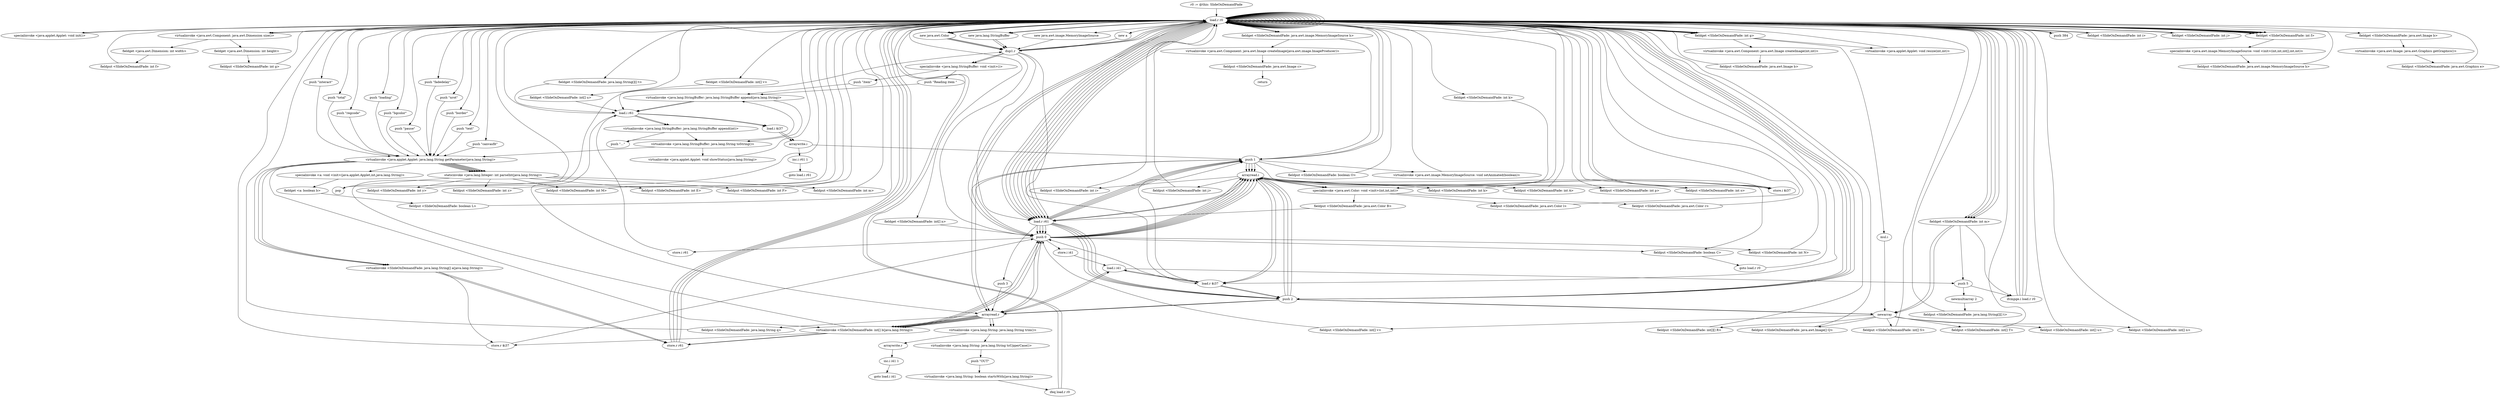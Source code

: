 digraph "" {
    "r0 := @this: SlideOnDemandFade"
    "load.r r0"
    "r0 := @this: SlideOnDemandFade"->"load.r r0";
    "specialinvoke <java.applet.Applet: void init()>"
    "load.r r0"->"specialinvoke <java.applet.Applet: void init()>";
    "specialinvoke <java.applet.Applet: void init()>"->"load.r r0";
    "load.r r0"->"load.r r0";
    "virtualinvoke <java.awt.Component: java.awt.Dimension size()>"
    "load.r r0"->"virtualinvoke <java.awt.Component: java.awt.Dimension size()>";
    "fieldget <java.awt.Dimension: int width>"
    "virtualinvoke <java.awt.Component: java.awt.Dimension size()>"->"fieldget <java.awt.Dimension: int width>";
    "fieldput <SlideOnDemandFade: int f>"
    "fieldget <java.awt.Dimension: int width>"->"fieldput <SlideOnDemandFade: int f>";
    "fieldput <SlideOnDemandFade: int f>"->"load.r r0";
    "load.r r0"->"load.r r0";
    "load.r r0"->"virtualinvoke <java.awt.Component: java.awt.Dimension size()>";
    "fieldget <java.awt.Dimension: int height>"
    "virtualinvoke <java.awt.Component: java.awt.Dimension size()>"->"fieldget <java.awt.Dimension: int height>";
    "fieldput <SlideOnDemandFade: int g>"
    "fieldget <java.awt.Dimension: int height>"->"fieldput <SlideOnDemandFade: int g>";
    "fieldput <SlideOnDemandFade: int g>"->"load.r r0";
    "new a"
    "load.r r0"->"new a";
    "dup1.r"
    "new a"->"dup1.r";
    "dup1.r"->"load.r r0";
    "push 384"
    "load.r r0"->"push 384";
    "push 384"->"load.r r0";
    "push \"regcode\""
    "load.r r0"->"push \"regcode\"";
    "virtualinvoke <java.applet.Applet: java.lang.String getParameter(java.lang.String)>"
    "push \"regcode\""->"virtualinvoke <java.applet.Applet: java.lang.String getParameter(java.lang.String)>";
    "specialinvoke <a: void <init>(java.applet.Applet,int,java.lang.String)>"
    "virtualinvoke <java.applet.Applet: java.lang.String getParameter(java.lang.String)>"->"specialinvoke <a: void <init>(java.applet.Applet,int,java.lang.String)>";
    "fieldget <a: boolean b>"
    "specialinvoke <a: void <init>(java.applet.Applet,int,java.lang.String)>"->"fieldget <a: boolean b>";
    "fieldput <SlideOnDemandFade: boolean L>"
    "fieldget <a: boolean b>"->"fieldput <SlideOnDemandFade: boolean L>";
    "fieldput <SlideOnDemandFade: boolean L>"->"load.r r0";
    "push \"loading\""
    "load.r r0"->"push \"loading\"";
    "push \"loading\""->"virtualinvoke <java.applet.Applet: java.lang.String getParameter(java.lang.String)>";
    "staticinvoke <java.lang.Integer: int parseInt(java.lang.String)>"
    "virtualinvoke <java.applet.Applet: java.lang.String getParameter(java.lang.String)>"->"staticinvoke <java.lang.Integer: int parseInt(java.lang.String)>";
    "pop"
    "staticinvoke <java.lang.Integer: int parseInt(java.lang.String)>"->"pop";
    "pop"->"load.r r0";
    "load.r r0"->"load.r r0";
    "push \"bgcolor\""
    "load.r r0"->"push \"bgcolor\"";
    "push \"bgcolor\""->"virtualinvoke <java.applet.Applet: java.lang.String getParameter(java.lang.String)>";
    "virtualinvoke <SlideOnDemandFade: int[] b(java.lang.String)>"
    "virtualinvoke <java.applet.Applet: java.lang.String getParameter(java.lang.String)>"->"virtualinvoke <SlideOnDemandFade: int[] b(java.lang.String)>";
    "store.r r61"
    "virtualinvoke <SlideOnDemandFade: int[] b(java.lang.String)>"->"store.r r61";
    "store.r r61"->"load.r r0";
    "load.r r61"
    "load.r r0"->"load.r r61";
    "push 0"
    "load.r r61"->"push 0";
    "arrayread.i"
    "push 0"->"arrayread.i";
    "fieldput <SlideOnDemandFade: int i>"
    "arrayread.i"->"fieldput <SlideOnDemandFade: int i>";
    "fieldput <SlideOnDemandFade: int i>"->"load.r r0";
    "load.r r0"->"load.r r61";
    "push 1"
    "load.r r61"->"push 1";
    "push 1"->"arrayread.i";
    "fieldput <SlideOnDemandFade: int j>"
    "arrayread.i"->"fieldput <SlideOnDemandFade: int j>";
    "fieldput <SlideOnDemandFade: int j>"->"load.r r0";
    "load.r r0"->"load.r r61";
    "push 2"
    "load.r r61"->"push 2";
    "push 2"->"arrayread.i";
    "fieldput <SlideOnDemandFade: int k>"
    "arrayread.i"->"fieldput <SlideOnDemandFade: int k>";
    "fieldput <SlideOnDemandFade: int k>"->"load.r r0";
    "new java.awt.Color"
    "load.r r0"->"new java.awt.Color";
    "new java.awt.Color"->"dup1.r";
    "dup1.r"->"load.r r0";
    "fieldget <SlideOnDemandFade: int i>"
    "load.r r0"->"fieldget <SlideOnDemandFade: int i>";
    "fieldget <SlideOnDemandFade: int i>"->"load.r r0";
    "fieldget <SlideOnDemandFade: int j>"
    "load.r r0"->"fieldget <SlideOnDemandFade: int j>";
    "fieldget <SlideOnDemandFade: int j>"->"load.r r0";
    "fieldget <SlideOnDemandFade: int k>"
    "load.r r0"->"fieldget <SlideOnDemandFade: int k>";
    "specialinvoke <java.awt.Color: void <init>(int,int,int)>"
    "fieldget <SlideOnDemandFade: int k>"->"specialinvoke <java.awt.Color: void <init>(int,int,int)>";
    "fieldput <SlideOnDemandFade: java.awt.Color l>"
    "specialinvoke <java.awt.Color: void <init>(int,int,int)>"->"fieldput <SlideOnDemandFade: java.awt.Color l>";
    "fieldput <SlideOnDemandFade: java.awt.Color l>"->"load.r r0";
    "load.r r0"->"load.r r0";
    "push \"pause\""
    "load.r r0"->"push \"pause\"";
    "push \"pause\""->"virtualinvoke <java.applet.Applet: java.lang.String getParameter(java.lang.String)>";
    "virtualinvoke <java.applet.Applet: java.lang.String getParameter(java.lang.String)>"->"staticinvoke <java.lang.Integer: int parseInt(java.lang.String)>";
    "fieldput <SlideOnDemandFade: int y>"
    "staticinvoke <java.lang.Integer: int parseInt(java.lang.String)>"->"fieldput <SlideOnDemandFade: int y>";
    "fieldput <SlideOnDemandFade: int y>"->"load.r r0";
    "load.r r0"->"load.r r0";
    "push \"fadedelay\""
    "load.r r0"->"push \"fadedelay\"";
    "push \"fadedelay\""->"virtualinvoke <java.applet.Applet: java.lang.String getParameter(java.lang.String)>";
    "virtualinvoke <java.applet.Applet: java.lang.String getParameter(java.lang.String)>"->"staticinvoke <java.lang.Integer: int parseInt(java.lang.String)>";
    "fieldput <SlideOnDemandFade: int z>"
    "staticinvoke <java.lang.Integer: int parseInt(java.lang.String)>"->"fieldput <SlideOnDemandFade: int z>";
    "fieldput <SlideOnDemandFade: int z>"->"load.r r0";
    "load.r r0"->"load.r r0";
    "push \"nrot\""
    "load.r r0"->"push \"nrot\"";
    "push \"nrot\""->"virtualinvoke <java.applet.Applet: java.lang.String getParameter(java.lang.String)>";
    "virtualinvoke <java.applet.Applet: java.lang.String getParameter(java.lang.String)>"->"staticinvoke <java.lang.Integer: int parseInt(java.lang.String)>";
    "fieldput <SlideOnDemandFade: int M>"
    "staticinvoke <java.lang.Integer: int parseInt(java.lang.String)>"->"fieldput <SlideOnDemandFade: int M>";
    "fieldput <SlideOnDemandFade: int M>"->"load.r r0";
    "load.r r0"->"push 0";
    "fieldput <SlideOnDemandFade: int N>"
    "push 0"->"fieldput <SlideOnDemandFade: int N>";
    "fieldput <SlideOnDemandFade: int N>"->"load.r r0";
    "load.r r0"->"push 1";
    "fieldput <SlideOnDemandFade: boolean O>"
    "push 1"->"fieldput <SlideOnDemandFade: boolean O>";
    "fieldput <SlideOnDemandFade: boolean O>"->"load.r r0";
    "load.r r0"->"load.r r0";
    "push \"border\""
    "load.r r0"->"push \"border\"";
    "push \"border\""->"virtualinvoke <java.applet.Applet: java.lang.String getParameter(java.lang.String)>";
    "virtualinvoke <SlideOnDemandFade: java.lang.String[] a(java.lang.String)>"
    "virtualinvoke <java.applet.Applet: java.lang.String getParameter(java.lang.String)>"->"virtualinvoke <SlideOnDemandFade: java.lang.String[] a(java.lang.String)>";
    "virtualinvoke <SlideOnDemandFade: java.lang.String[] a(java.lang.String)>"->"store.r r61";
    "store.r r61"->"load.r r0";
    "load.r r0"->"load.r r0";
    "load.r r0"->"load.r r61";
    "load.r r61"->"push 0";
    "arrayread.r"
    "push 0"->"arrayread.r";
    "arrayread.r"->"virtualinvoke <SlideOnDemandFade: int[] b(java.lang.String)>";
    "virtualinvoke <SlideOnDemandFade: int[] b(java.lang.String)>"->"push 0";
    "push 0"->"arrayread.i";
    "fieldput <SlideOnDemandFade: int A>"
    "arrayread.i"->"fieldput <SlideOnDemandFade: int A>";
    "fieldput <SlideOnDemandFade: int A>"->"load.r r0";
    "load.r r0"->"load.r r61";
    "load.r r61"->"push 1";
    "push 1"->"arrayread.r";
    "arrayread.r"->"virtualinvoke <SlideOnDemandFade: int[] b(java.lang.String)>";
    "store.r $i37"
    "virtualinvoke <SlideOnDemandFade: int[] b(java.lang.String)>"->"store.r $i37";
    "store.r $i37"->"load.r r0";
    "load.r r0"->"new java.awt.Color";
    "new java.awt.Color"->"dup1.r";
    "load.r $i37"
    "dup1.r"->"load.r $i37";
    "load.r $i37"->"push 0";
    "push 0"->"arrayread.i";
    "arrayread.i"->"load.r $i37";
    "load.r $i37"->"push 1";
    "push 1"->"arrayread.i";
    "arrayread.i"->"load.r $i37";
    "load.r $i37"->"push 2";
    "push 2"->"arrayread.i";
    "arrayread.i"->"specialinvoke <java.awt.Color: void <init>(int,int,int)>";
    "fieldput <SlideOnDemandFade: java.awt.Color B>"
    "specialinvoke <java.awt.Color: void <init>(int,int,int)>"->"fieldput <SlideOnDemandFade: java.awt.Color B>";
    "fieldput <SlideOnDemandFade: java.awt.Color B>"->"load.r r61";
    "load.r r61"->"push 2";
    "push 2"->"arrayread.r";
    "virtualinvoke <java.lang.String: java.lang.String trim()>"
    "arrayread.r"->"virtualinvoke <java.lang.String: java.lang.String trim()>";
    "virtualinvoke <java.lang.String: java.lang.String toUpperCase()>"
    "virtualinvoke <java.lang.String: java.lang.String trim()>"->"virtualinvoke <java.lang.String: java.lang.String toUpperCase()>";
    "push \"OUT\""
    "virtualinvoke <java.lang.String: java.lang.String toUpperCase()>"->"push \"OUT\"";
    "virtualinvoke <java.lang.String: boolean startsWith(java.lang.String)>"
    "push \"OUT\""->"virtualinvoke <java.lang.String: boolean startsWith(java.lang.String)>";
    "ifeq load.r r0"
    "virtualinvoke <java.lang.String: boolean startsWith(java.lang.String)>"->"ifeq load.r r0";
    "ifeq load.r r0"->"load.r r0";
    "load.r r0"->"push 1";
    "fieldput <SlideOnDemandFade: boolean C>"
    "push 1"->"fieldput <SlideOnDemandFade: boolean C>";
    "goto load.r r0"
    "fieldput <SlideOnDemandFade: boolean C>"->"goto load.r r0";
    "goto load.r r0"->"load.r r0";
    "load.r r0"->"load.r r0";
    "push \"text\""
    "load.r r0"->"push \"text\"";
    "push \"text\""->"virtualinvoke <java.applet.Applet: java.lang.String getParameter(java.lang.String)>";
    "virtualinvoke <java.applet.Applet: java.lang.String getParameter(java.lang.String)>"->"virtualinvoke <SlideOnDemandFade: java.lang.String[] a(java.lang.String)>";
    "virtualinvoke <SlideOnDemandFade: java.lang.String[] a(java.lang.String)>"->"store.r r61";
    "store.r r61"->"load.r r0";
    "load.r r0"->"load.r r61";
    "load.r r61"->"push 0";
    "push 0"->"arrayread.r";
    "fieldput <SlideOnDemandFade: java.lang.String q>"
    "arrayread.r"->"fieldput <SlideOnDemandFade: java.lang.String q>";
    "fieldput <SlideOnDemandFade: java.lang.String q>"->"load.r r0";
    "load.r r0"->"load.r r0";
    "load.r r0"->"load.r r61";
    "load.r r61"->"push 1";
    "push 1"->"arrayread.r";
    "arrayread.r"->"virtualinvoke <SlideOnDemandFade: int[] b(java.lang.String)>";
    "virtualinvoke <SlideOnDemandFade: int[] b(java.lang.String)>"->"push 0";
    "push 0"->"arrayread.i";
    "fieldput <SlideOnDemandFade: int p>"
    "arrayread.i"->"fieldput <SlideOnDemandFade: int p>";
    "fieldput <SlideOnDemandFade: int p>"->"load.r r0";
    "load.r r0"->"load.r r0";
    "load.r r0"->"load.r r61";
    "load.r r61"->"push 2";
    "push 2"->"arrayread.r";
    "arrayread.r"->"virtualinvoke <SlideOnDemandFade: int[] b(java.lang.String)>";
    "virtualinvoke <SlideOnDemandFade: int[] b(java.lang.String)>"->"push 0";
    "push 0"->"arrayread.i";
    "fieldput <SlideOnDemandFade: int o>"
    "arrayread.i"->"fieldput <SlideOnDemandFade: int o>";
    "fieldput <SlideOnDemandFade: int o>"->"load.r r0";
    "load.r r0"->"load.r r61";
    "push 3"
    "load.r r61"->"push 3";
    "push 3"->"arrayread.r";
    "arrayread.r"->"virtualinvoke <SlideOnDemandFade: int[] b(java.lang.String)>";
    "virtualinvoke <SlideOnDemandFade: int[] b(java.lang.String)>"->"store.r r61";
    "store.r r61"->"load.r r0";
    "load.r r0"->"new java.awt.Color";
    "new java.awt.Color"->"dup1.r";
    "dup1.r"->"load.r r61";
    "load.r r61"->"push 0";
    "push 0"->"arrayread.i";
    "arrayread.i"->"load.r r61";
    "load.r r61"->"push 1";
    "push 1"->"arrayread.i";
    "arrayread.i"->"load.r r61";
    "load.r r61"->"push 2";
    "push 2"->"arrayread.i";
    "arrayread.i"->"specialinvoke <java.awt.Color: void <init>(int,int,int)>";
    "fieldput <SlideOnDemandFade: java.awt.Color r>"
    "specialinvoke <java.awt.Color: void <init>(int,int,int)>"->"fieldput <SlideOnDemandFade: java.awt.Color r>";
    "fieldput <SlideOnDemandFade: java.awt.Color r>"->"load.r r0";
    "load.r r0"->"load.r r0";
    "push \"canvasfit\""
    "load.r r0"->"push \"canvasfit\"";
    "push \"canvasfit\""->"virtualinvoke <java.applet.Applet: java.lang.String getParameter(java.lang.String)>";
    "virtualinvoke <java.applet.Applet: java.lang.String getParameter(java.lang.String)>"->"staticinvoke <java.lang.Integer: int parseInt(java.lang.String)>";
    "fieldput <SlideOnDemandFade: int E>"
    "staticinvoke <java.lang.Integer: int parseInt(java.lang.String)>"->"fieldput <SlideOnDemandFade: int E>";
    "fieldput <SlideOnDemandFade: int E>"->"load.r r0";
    "load.r r0"->"load.r r0";
    "push \"interact\""
    "load.r r0"->"push \"interact\"";
    "push \"interact\""->"virtualinvoke <java.applet.Applet: java.lang.String getParameter(java.lang.String)>";
    "virtualinvoke <java.applet.Applet: java.lang.String getParameter(java.lang.String)>"->"staticinvoke <java.lang.Integer: int parseInt(java.lang.String)>";
    "fieldput <SlideOnDemandFade: int F>"
    "staticinvoke <java.lang.Integer: int parseInt(java.lang.String)>"->"fieldput <SlideOnDemandFade: int F>";
    "fieldput <SlideOnDemandFade: int F>"->"load.r r0";
    "load.r r0"->"load.r r0";
    "push \"total\""
    "load.r r0"->"push \"total\"";
    "push \"total\""->"virtualinvoke <java.applet.Applet: java.lang.String getParameter(java.lang.String)>";
    "virtualinvoke <java.applet.Applet: java.lang.String getParameter(java.lang.String)>"->"staticinvoke <java.lang.Integer: int parseInt(java.lang.String)>";
    "fieldput <SlideOnDemandFade: int m>"
    "staticinvoke <java.lang.Integer: int parseInt(java.lang.String)>"->"fieldput <SlideOnDemandFade: int m>";
    "fieldput <SlideOnDemandFade: int m>"->"load.r r0";
    "load.r r0"->"push 2";
    "newarray"
    "push 2"->"newarray";
    "fieldput <SlideOnDemandFade: int[][] R>"
    "newarray"->"fieldput <SlideOnDemandFade: int[][] R>";
    "fieldput <SlideOnDemandFade: int[][] R>"->"load.r r0";
    "load.r r0"->"push 2";
    "push 2"->"newarray";
    "fieldput <SlideOnDemandFade: java.awt.Image[] Q>"
    "newarray"->"fieldput <SlideOnDemandFade: java.awt.Image[] Q>";
    "fieldput <SlideOnDemandFade: java.awt.Image[] Q>"->"load.r r0";
    "load.r r0"->"push 2";
    "push 2"->"newarray";
    "fieldput <SlideOnDemandFade: int[] S>"
    "newarray"->"fieldput <SlideOnDemandFade: int[] S>";
    "fieldput <SlideOnDemandFade: int[] S>"->"load.r r0";
    "load.r r0"->"push 2";
    "push 2"->"newarray";
    "fieldput <SlideOnDemandFade: int[] T>"
    "newarray"->"fieldput <SlideOnDemandFade: int[] T>";
    "fieldput <SlideOnDemandFade: int[] T>"->"load.r r0";
    "load.r r0"->"load.r r0";
    "fieldget <SlideOnDemandFade: int m>"
    "load.r r0"->"fieldget <SlideOnDemandFade: int m>";
    "push 5"
    "fieldget <SlideOnDemandFade: int m>"->"push 5";
    "newmultiarray 2"
    "push 5"->"newmultiarray 2";
    "fieldput <SlideOnDemandFade: java.lang.String[][] t>"
    "newmultiarray 2"->"fieldput <SlideOnDemandFade: java.lang.String[][] t>";
    "fieldput <SlideOnDemandFade: java.lang.String[][] t>"->"load.r r0";
    "load.r r0"->"load.r r0";
    "load.r r0"->"fieldget <SlideOnDemandFade: int m>";
    "fieldget <SlideOnDemandFade: int m>"->"newarray";
    "fieldput <SlideOnDemandFade: int[] u>"
    "newarray"->"fieldput <SlideOnDemandFade: int[] u>";
    "fieldput <SlideOnDemandFade: int[] u>"->"load.r r0";
    "load.r r0"->"load.r r0";
    "load.r r0"->"fieldget <SlideOnDemandFade: int m>";
    "fieldget <SlideOnDemandFade: int m>"->"newarray";
    "fieldput <SlideOnDemandFade: int[] v>"
    "newarray"->"fieldput <SlideOnDemandFade: int[] v>";
    "fieldput <SlideOnDemandFade: int[] v>"->"push 0";
    "store.i r61"
    "push 0"->"store.i r61";
    "load.i r61"
    "store.i r61"->"load.i r61";
    "load.i r61"->"load.r r0";
    "load.r r0"->"fieldget <SlideOnDemandFade: int m>";
    "ifcmpge.i load.r r0"
    "fieldget <SlideOnDemandFade: int m>"->"ifcmpge.i load.r r0";
    "ifcmpge.i load.r r0"->"load.r r0";
    "new java.lang.StringBuffer"
    "load.r r0"->"new java.lang.StringBuffer";
    "new java.lang.StringBuffer"->"dup1.r";
    "specialinvoke <java.lang.StringBuffer: void <init>()>"
    "dup1.r"->"specialinvoke <java.lang.StringBuffer: void <init>()>";
    "push \"Reading item \""
    "specialinvoke <java.lang.StringBuffer: void <init>()>"->"push \"Reading item \"";
    "virtualinvoke <java.lang.StringBuffer: java.lang.StringBuffer append(java.lang.String)>"
    "push \"Reading item \""->"virtualinvoke <java.lang.StringBuffer: java.lang.StringBuffer append(java.lang.String)>";
    "virtualinvoke <java.lang.StringBuffer: java.lang.StringBuffer append(java.lang.String)>"->"load.i r61";
    "virtualinvoke <java.lang.StringBuffer: java.lang.StringBuffer append(int)>"
    "load.i r61"->"virtualinvoke <java.lang.StringBuffer: java.lang.StringBuffer append(int)>";
    "push \"...\""
    "virtualinvoke <java.lang.StringBuffer: java.lang.StringBuffer append(int)>"->"push \"...\"";
    "push \"...\""->"virtualinvoke <java.lang.StringBuffer: java.lang.StringBuffer append(java.lang.String)>";
    "virtualinvoke <java.lang.StringBuffer: java.lang.String toString()>"
    "virtualinvoke <java.lang.StringBuffer: java.lang.StringBuffer append(java.lang.String)>"->"virtualinvoke <java.lang.StringBuffer: java.lang.String toString()>";
    "virtualinvoke <java.applet.Applet: void showStatus(java.lang.String)>"
    "virtualinvoke <java.lang.StringBuffer: java.lang.String toString()>"->"virtualinvoke <java.applet.Applet: void showStatus(java.lang.String)>";
    "virtualinvoke <java.applet.Applet: void showStatus(java.lang.String)>"->"load.r r0";
    "load.r r0"->"load.r r0";
    "load.r r0"->"new java.lang.StringBuffer";
    "new java.lang.StringBuffer"->"dup1.r";
    "dup1.r"->"specialinvoke <java.lang.StringBuffer: void <init>()>";
    "push \"item\""
    "specialinvoke <java.lang.StringBuffer: void <init>()>"->"push \"item\"";
    "push \"item\""->"virtualinvoke <java.lang.StringBuffer: java.lang.StringBuffer append(java.lang.String)>";
    "virtualinvoke <java.lang.StringBuffer: java.lang.StringBuffer append(java.lang.String)>"->"load.i r61";
    "load.i r61"->"virtualinvoke <java.lang.StringBuffer: java.lang.StringBuffer append(int)>";
    "virtualinvoke <java.lang.StringBuffer: java.lang.StringBuffer append(int)>"->"virtualinvoke <java.lang.StringBuffer: java.lang.String toString()>";
    "virtualinvoke <java.lang.StringBuffer: java.lang.String toString()>"->"virtualinvoke <java.applet.Applet: java.lang.String getParameter(java.lang.String)>";
    "virtualinvoke <java.applet.Applet: java.lang.String getParameter(java.lang.String)>"->"virtualinvoke <SlideOnDemandFade: java.lang.String[] a(java.lang.String)>";
    "virtualinvoke <SlideOnDemandFade: java.lang.String[] a(java.lang.String)>"->"store.r $i37";
    "store.r $i37"->"push 0";
    "store.i i41"
    "push 0"->"store.i i41";
    "load.i i41"
    "store.i i41"->"load.i i41";
    "load.i i41"->"push 5";
    "push 5"->"ifcmpge.i load.r r0";
    "ifcmpge.i load.r r0"->"load.r r0";
    "fieldget <SlideOnDemandFade: java.lang.String[][] t>"
    "load.r r0"->"fieldget <SlideOnDemandFade: java.lang.String[][] t>";
    "fieldget <SlideOnDemandFade: java.lang.String[][] t>"->"load.i r61";
    "load.i r61"->"arrayread.r";
    "arrayread.r"->"load.i i41";
    "load.i i41"->"load.r $i37";
    "load.r $i37"->"load.i i41";
    "load.i i41"->"arrayread.r";
    "arrayread.r"->"virtualinvoke <java.lang.String: java.lang.String trim()>";
    "arraywrite.r"
    "virtualinvoke <java.lang.String: java.lang.String trim()>"->"arraywrite.r";
    "inc.i i41 1"
    "arraywrite.r"->"inc.i i41 1";
    "goto load.i i41"
    "inc.i i41 1"->"goto load.i i41";
    "ifcmpge.i load.r r0"->"load.r r0";
    "load.r r0"->"load.r $i37";
    "load.r $i37"->"push 2";
    "push 2"->"arrayread.r";
    "arrayread.r"->"virtualinvoke <SlideOnDemandFade: int[] b(java.lang.String)>";
    "virtualinvoke <SlideOnDemandFade: int[] b(java.lang.String)>"->"dup1.r";
    "dup1.r"->"push 0";
    "push 0"->"arrayread.i";
    "store.i $i37"
    "arrayread.i"->"store.i $i37";
    "store.i $i37"->"load.r r0";
    "fieldget <SlideOnDemandFade: int[] u>"
    "load.r r0"->"fieldget <SlideOnDemandFade: int[] u>";
    "fieldget <SlideOnDemandFade: int[] u>"->"load.i r61";
    "load.i $i37"
    "load.i r61"->"load.i $i37";
    "arraywrite.i"
    "load.i $i37"->"arraywrite.i";
    "arraywrite.i"->"push 1";
    "push 1"->"arrayread.i";
    "arrayread.i"->"store.i $i37";
    "store.i $i37"->"load.r r0";
    "fieldget <SlideOnDemandFade: int[] v>"
    "load.r r0"->"fieldget <SlideOnDemandFade: int[] v>";
    "fieldget <SlideOnDemandFade: int[] v>"->"load.i r61";
    "load.i r61"->"load.i $i37";
    "load.i $i37"->"arraywrite.i";
    "inc.i r61 1"
    "arraywrite.i"->"inc.i r61 1";
    "goto load.i r61"
    "inc.i r61 1"->"goto load.i r61";
    "ifcmpge.i load.r r0"->"load.r r0";
    "load.r r0"->"load.r r0";
    "fieldget <SlideOnDemandFade: int f>"
    "load.r r0"->"fieldget <SlideOnDemandFade: int f>";
    "fieldget <SlideOnDemandFade: int f>"->"load.r r0";
    "fieldget <SlideOnDemandFade: int g>"
    "load.r r0"->"fieldget <SlideOnDemandFade: int g>";
    "virtualinvoke <java.applet.Applet: void resize(int,int)>"
    "fieldget <SlideOnDemandFade: int g>"->"virtualinvoke <java.applet.Applet: void resize(int,int)>";
    "virtualinvoke <java.applet.Applet: void resize(int,int)>"->"load.r r0";
    "load.r r0"->"load.r r0";
    "load.r r0"->"load.r r0";
    "load.r r0"->"fieldget <SlideOnDemandFade: int f>";
    "fieldget <SlideOnDemandFade: int f>"->"load.r r0";
    "load.r r0"->"fieldget <SlideOnDemandFade: int g>";
    "virtualinvoke <java.awt.Component: java.awt.Image createImage(int,int)>"
    "fieldget <SlideOnDemandFade: int g>"->"virtualinvoke <java.awt.Component: java.awt.Image createImage(int,int)>";
    "fieldput <SlideOnDemandFade: java.awt.Image b>"
    "virtualinvoke <java.awt.Component: java.awt.Image createImage(int,int)>"->"fieldput <SlideOnDemandFade: java.awt.Image b>";
    "fieldput <SlideOnDemandFade: java.awt.Image b>"->"load.r r0";
    "load.r r0"->"load.r r0";
    "fieldget <SlideOnDemandFade: java.awt.Image b>"
    "load.r r0"->"fieldget <SlideOnDemandFade: java.awt.Image b>";
    "virtualinvoke <java.awt.Image: java.awt.Graphics getGraphics()>"
    "fieldget <SlideOnDemandFade: java.awt.Image b>"->"virtualinvoke <java.awt.Image: java.awt.Graphics getGraphics()>";
    "fieldput <SlideOnDemandFade: java.awt.Graphics e>"
    "virtualinvoke <java.awt.Image: java.awt.Graphics getGraphics()>"->"fieldput <SlideOnDemandFade: java.awt.Graphics e>";
    "fieldput <SlideOnDemandFade: java.awt.Graphics e>"->"load.r r0";
    "load.r r0"->"load.r r0";
    "load.r r0"->"fieldget <SlideOnDemandFade: int f>";
    "fieldget <SlideOnDemandFade: int f>"->"load.r r0";
    "load.r r0"->"fieldget <SlideOnDemandFade: int g>";
    "mul.i"
    "fieldget <SlideOnDemandFade: int g>"->"mul.i";
    "mul.i"->"newarray";
    "fieldput <SlideOnDemandFade: int[] n>"
    "newarray"->"fieldput <SlideOnDemandFade: int[] n>";
    "fieldput <SlideOnDemandFade: int[] n>"->"load.r r0";
    "new java.awt.image.MemoryImageSource"
    "load.r r0"->"new java.awt.image.MemoryImageSource";
    "new java.awt.image.MemoryImageSource"->"dup1.r";
    "dup1.r"->"load.r r0";
    "load.r r0"->"fieldget <SlideOnDemandFade: int f>";
    "fieldget <SlideOnDemandFade: int f>"->"load.r r0";
    "load.r r0"->"fieldget <SlideOnDemandFade: int g>";
    "fieldget <SlideOnDemandFade: int g>"->"load.r r0";
    "fieldget <SlideOnDemandFade: int[] n>"
    "load.r r0"->"fieldget <SlideOnDemandFade: int[] n>";
    "fieldget <SlideOnDemandFade: int[] n>"->"push 0";
    "push 0"->"load.r r0";
    "load.r r0"->"fieldget <SlideOnDemandFade: int f>";
    "specialinvoke <java.awt.image.MemoryImageSource: void <init>(int,int,int[],int,int)>"
    "fieldget <SlideOnDemandFade: int f>"->"specialinvoke <java.awt.image.MemoryImageSource: void <init>(int,int,int[],int,int)>";
    "fieldput <SlideOnDemandFade: java.awt.image.MemoryImageSource h>"
    "specialinvoke <java.awt.image.MemoryImageSource: void <init>(int,int,int[],int,int)>"->"fieldput <SlideOnDemandFade: java.awt.image.MemoryImageSource h>";
    "fieldput <SlideOnDemandFade: java.awt.image.MemoryImageSource h>"->"load.r r0";
    "fieldget <SlideOnDemandFade: java.awt.image.MemoryImageSource h>"
    "load.r r0"->"fieldget <SlideOnDemandFade: java.awt.image.MemoryImageSource h>";
    "fieldget <SlideOnDemandFade: java.awt.image.MemoryImageSource h>"->"push 1";
    "virtualinvoke <java.awt.image.MemoryImageSource: void setAnimated(boolean)>"
    "push 1"->"virtualinvoke <java.awt.image.MemoryImageSource: void setAnimated(boolean)>";
    "virtualinvoke <java.awt.image.MemoryImageSource: void setAnimated(boolean)>"->"load.r r0";
    "load.r r0"->"load.r r0";
    "load.r r0"->"load.r r0";
    "load.r r0"->"fieldget <SlideOnDemandFade: java.awt.image.MemoryImageSource h>";
    "virtualinvoke <java.awt.Component: java.awt.Image createImage(java.awt.image.ImageProducer)>"
    "fieldget <SlideOnDemandFade: java.awt.image.MemoryImageSource h>"->"virtualinvoke <java.awt.Component: java.awt.Image createImage(java.awt.image.ImageProducer)>";
    "fieldput <SlideOnDemandFade: java.awt.Image c>"
    "virtualinvoke <java.awt.Component: java.awt.Image createImage(java.awt.image.ImageProducer)>"->"fieldput <SlideOnDemandFade: java.awt.Image c>";
    "return"
    "fieldput <SlideOnDemandFade: java.awt.Image c>"->"return";
    "ifeq load.r r0"->"load.r r0";
    "load.r r0"->"push 0";
    "push 0"->"fieldput <SlideOnDemandFade: boolean C>";
}
